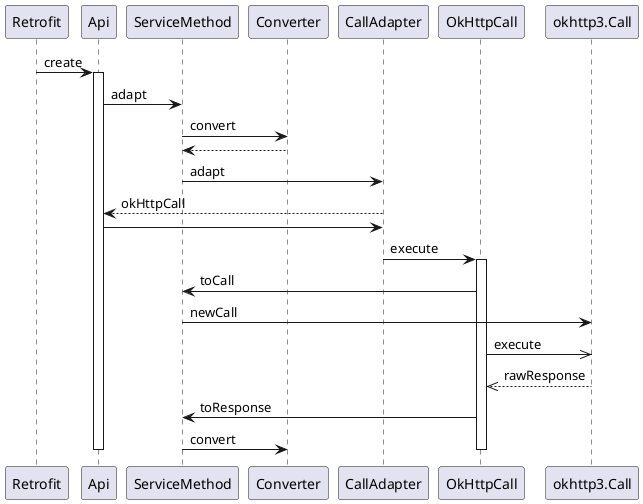 @startuml

Retrofit -> Api: create



activate Api

Api -> ServiceMethod:adapt

ServiceMethod -> Converter:convert

ServiceMethod <-- Converter

ServiceMethod -> CallAdapter:adapt

Api <-- CallAdapter:okHttpCall

Api -> CallAdapter

CallAdapter -> OkHttpCall:execute

activate OkHttpCall

OkHttpCall -> ServiceMethod:toCall

ServiceMethod -> okhttp3.Call: newCall

OkHttpCall ->> okhttp3.Call: execute

OkHttpCall <<-- okhttp3.Call:rawResponse

OkHttpCall -> ServiceMethod:toResponse

ServiceMethod -> Converter:convert

deactivate OkHttpCall

deactivate Api

@enduml